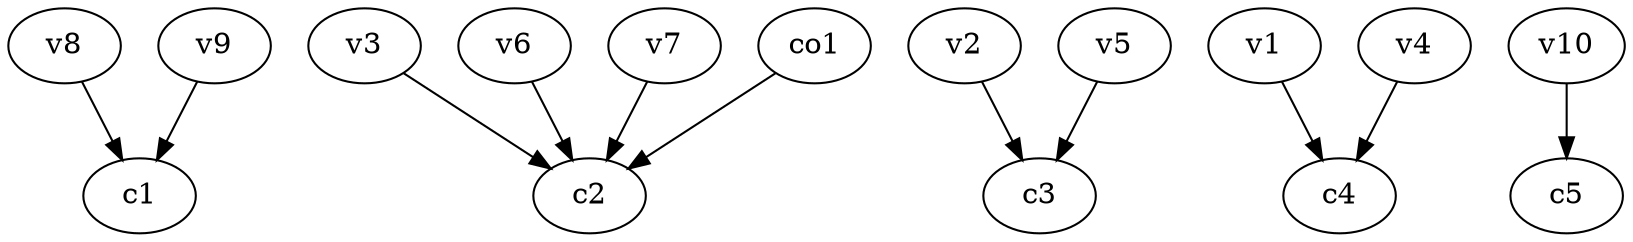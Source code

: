 strict digraph  {
c1;
c2;
c3;
c4;
c5;
v1;
v2;
v3;
v4;
v5;
v6;
v7;
v8;
v9;
v10;
co1;
v1 -> c4  [weight=1];
v2 -> c3  [weight=1];
v3 -> c2  [weight=1];
v4 -> c4  [weight=1];
v5 -> c3  [weight=1];
v6 -> c2  [weight=1];
v7 -> c2  [weight=1];
v8 -> c1  [weight=1];
v9 -> c1  [weight=1];
v10 -> c5  [weight=1];
co1 -> c2  [weight=1];
}
